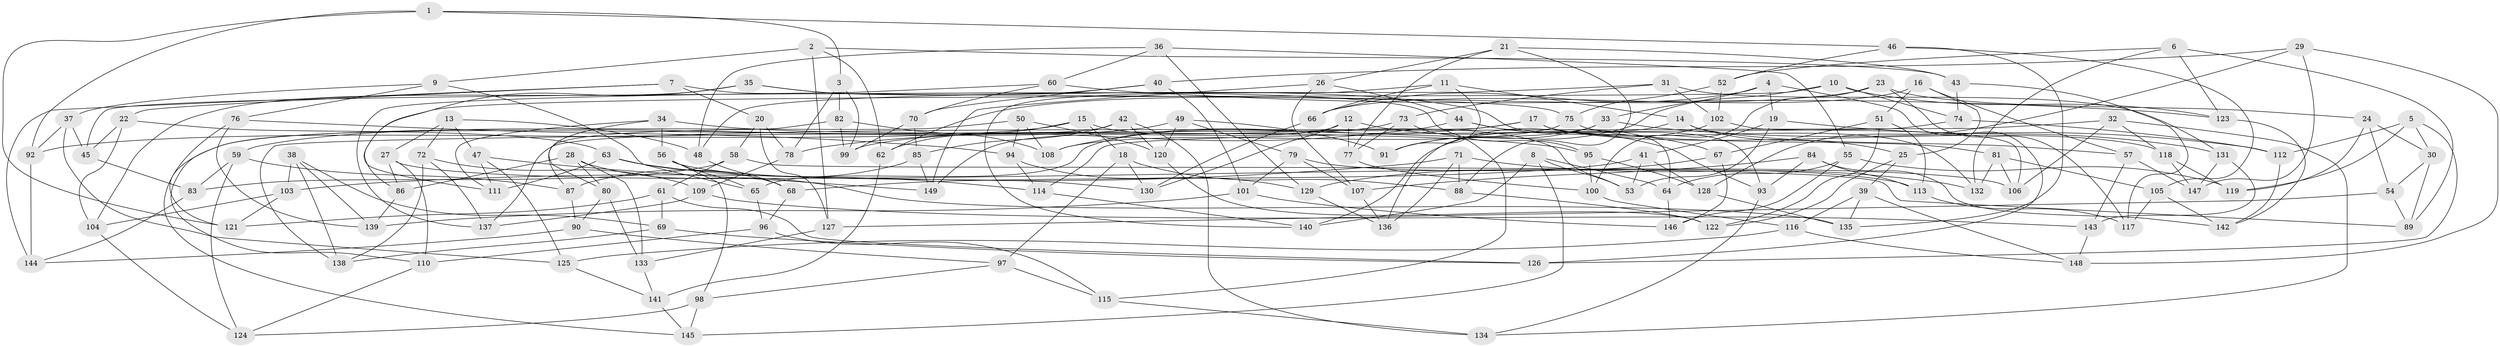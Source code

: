 // Generated by graph-tools (version 1.1) at 2025/02/03/09/25 03:02:56]
// undirected, 149 vertices, 298 edges
graph export_dot {
graph [start="1"]
  node [color=gray90,style=filled];
  1;
  2;
  3;
  4;
  5;
  6;
  7;
  8;
  9;
  10;
  11;
  12;
  13;
  14;
  15;
  16;
  17;
  18;
  19;
  20;
  21;
  22;
  23;
  24;
  25;
  26;
  27;
  28;
  29;
  30;
  31;
  32;
  33;
  34;
  35;
  36;
  37;
  38;
  39;
  40;
  41;
  42;
  43;
  44;
  45;
  46;
  47;
  48;
  49;
  50;
  51;
  52;
  53;
  54;
  55;
  56;
  57;
  58;
  59;
  60;
  61;
  62;
  63;
  64;
  65;
  66;
  67;
  68;
  69;
  70;
  71;
  72;
  73;
  74;
  75;
  76;
  77;
  78;
  79;
  80;
  81;
  82;
  83;
  84;
  85;
  86;
  87;
  88;
  89;
  90;
  91;
  92;
  93;
  94;
  95;
  96;
  97;
  98;
  99;
  100;
  101;
  102;
  103;
  104;
  105;
  106;
  107;
  108;
  109;
  110;
  111;
  112;
  113;
  114;
  115;
  116;
  117;
  118;
  119;
  120;
  121;
  122;
  123;
  124;
  125;
  126;
  127;
  128;
  129;
  130;
  131;
  132;
  133;
  134;
  135;
  136;
  137;
  138;
  139;
  140;
  141;
  142;
  143;
  144;
  145;
  146;
  147;
  148;
  149;
  1 -- 121;
  1 -- 3;
  1 -- 46;
  1 -- 92;
  2 -- 9;
  2 -- 43;
  2 -- 62;
  2 -- 127;
  3 -- 78;
  3 -- 99;
  3 -- 82;
  4 -- 33;
  4 -- 19;
  4 -- 126;
  4 -- 66;
  5 -- 119;
  5 -- 126;
  5 -- 112;
  5 -- 30;
  6 -- 123;
  6 -- 132;
  6 -- 52;
  6 -- 89;
  7 -- 20;
  7 -- 95;
  7 -- 144;
  7 -- 22;
  8 -- 140;
  8 -- 64;
  8 -- 53;
  8 -- 145;
  9 -- 37;
  9 -- 65;
  9 -- 76;
  10 -- 74;
  10 -- 123;
  10 -- 91;
  10 -- 86;
  11 -- 14;
  11 -- 140;
  11 -- 91;
  11 -- 66;
  12 -- 93;
  12 -- 77;
  12 -- 130;
  12 -- 149;
  13 -- 47;
  13 -- 27;
  13 -- 48;
  13 -- 72;
  14 -- 25;
  14 -- 57;
  14 -- 136;
  15 -- 53;
  15 -- 92;
  15 -- 62;
  15 -- 18;
  16 -- 57;
  16 -- 25;
  16 -- 51;
  16 -- 66;
  17 -- 132;
  17 -- 137;
  17 -- 118;
  17 -- 108;
  18 -- 130;
  18 -- 97;
  18 -- 88;
  19 -- 41;
  19 -- 131;
  19 -- 53;
  20 -- 127;
  20 -- 78;
  20 -- 58;
  21 -- 43;
  21 -- 26;
  21 -- 77;
  21 -- 88;
  22 -- 45;
  22 -- 104;
  22 -- 63;
  23 -- 117;
  23 -- 62;
  23 -- 100;
  23 -- 24;
  24 -- 30;
  24 -- 119;
  24 -- 54;
  25 -- 39;
  25 -- 122;
  26 -- 149;
  26 -- 44;
  26 -- 107;
  27 -- 110;
  27 -- 106;
  27 -- 86;
  28 -- 133;
  28 -- 135;
  28 -- 80;
  28 -- 86;
  29 -- 128;
  29 -- 148;
  29 -- 40;
  29 -- 147;
  30 -- 54;
  30 -- 89;
  31 -- 45;
  31 -- 102;
  31 -- 131;
  31 -- 73;
  32 -- 134;
  32 -- 138;
  32 -- 118;
  32 -- 106;
  33 -- 91;
  33 -- 65;
  33 -- 112;
  34 -- 95;
  34 -- 56;
  34 -- 111;
  34 -- 80;
  35 -- 111;
  35 -- 104;
  35 -- 75;
  35 -- 93;
  36 -- 60;
  36 -- 48;
  36 -- 55;
  36 -- 129;
  37 -- 45;
  37 -- 125;
  37 -- 92;
  38 -- 138;
  38 -- 139;
  38 -- 69;
  38 -- 103;
  39 -- 116;
  39 -- 135;
  39 -- 148;
  40 -- 48;
  40 -- 101;
  40 -- 70;
  41 -- 68;
  41 -- 53;
  41 -- 128;
  42 -- 134;
  42 -- 85;
  42 -- 120;
  42 -- 110;
  43 -- 74;
  43 -- 117;
  44 -- 67;
  44 -- 78;
  44 -- 64;
  45 -- 83;
  46 -- 135;
  46 -- 52;
  46 -- 105;
  47 -- 149;
  47 -- 125;
  47 -- 111;
  48 -- 68;
  49 -- 79;
  49 -- 59;
  49 -- 91;
  49 -- 120;
  50 -- 108;
  50 -- 121;
  50 -- 120;
  50 -- 94;
  51 -- 113;
  51 -- 67;
  51 -- 122;
  52 -- 102;
  52 -- 75;
  54 -- 89;
  54 -- 127;
  55 -- 119;
  55 -- 146;
  55 -- 64;
  56 -- 130;
  56 -- 98;
  56 -- 65;
  57 -- 147;
  57 -- 143;
  58 -- 89;
  58 -- 83;
  58 -- 61;
  59 -- 83;
  59 -- 124;
  59 -- 87;
  60 -- 70;
  60 -- 137;
  60 -- 123;
  61 -- 69;
  61 -- 126;
  61 -- 121;
  62 -- 141;
  63 -- 111;
  63 -- 68;
  63 -- 114;
  64 -- 146;
  65 -- 96;
  66 -- 130;
  67 -- 146;
  67 -- 129;
  68 -- 96;
  69 -- 138;
  69 -- 126;
  70 -- 99;
  70 -- 85;
  71 -- 132;
  71 -- 103;
  71 -- 136;
  71 -- 88;
  72 -- 109;
  72 -- 137;
  72 -- 138;
  73 -- 99;
  73 -- 115;
  73 -- 77;
  74 -- 112;
  74 -- 114;
  75 -- 108;
  75 -- 81;
  76 -- 139;
  76 -- 145;
  76 -- 94;
  77 -- 100;
  78 -- 109;
  79 -- 101;
  79 -- 107;
  79 -- 113;
  80 -- 133;
  80 -- 90;
  81 -- 106;
  81 -- 132;
  81 -- 105;
  82 -- 108;
  82 -- 99;
  82 -- 87;
  83 -- 144;
  84 -- 107;
  84 -- 113;
  84 -- 142;
  84 -- 93;
  85 -- 87;
  85 -- 149;
  86 -- 139;
  87 -- 90;
  88 -- 122;
  90 -- 144;
  90 -- 97;
  92 -- 144;
  93 -- 134;
  94 -- 114;
  94 -- 129;
  95 -- 100;
  95 -- 128;
  96 -- 115;
  96 -- 110;
  97 -- 115;
  97 -- 98;
  98 -- 145;
  98 -- 124;
  100 -- 116;
  101 -- 146;
  101 -- 139;
  102 -- 140;
  102 -- 106;
  103 -- 121;
  103 -- 104;
  104 -- 124;
  105 -- 142;
  105 -- 117;
  107 -- 136;
  109 -- 143;
  109 -- 137;
  110 -- 124;
  112 -- 142;
  113 -- 117;
  114 -- 140;
  115 -- 134;
  116 -- 148;
  116 -- 125;
  118 -- 147;
  118 -- 119;
  120 -- 122;
  123 -- 142;
  125 -- 141;
  127 -- 133;
  128 -- 135;
  129 -- 136;
  131 -- 143;
  131 -- 147;
  133 -- 141;
  141 -- 145;
  143 -- 148;
}
